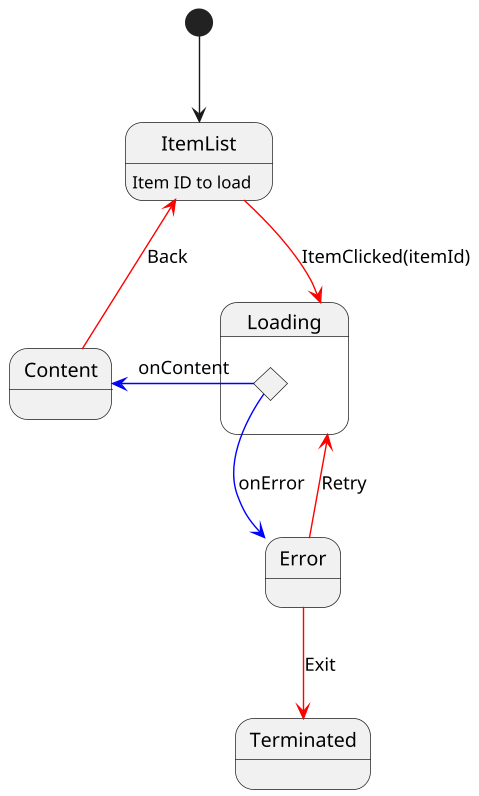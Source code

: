 @startuml
'https://plantuml.com/state-diagram

scale 480 width
[*] --> ItemList

state ItemList
ItemList: Item ID to load
ItemList -down[#red]-> Loading : ItemClicked(itemId)

state Loading {
    state Status <<choice>>
}
Status -[#blue]-> Error : onError
Status -left[#blue]-> Content : onContent

state Error
Error -[#red]-> Loading : Retry
Error -[#red]-> Terminated : Exit

state Content
Content -up[#red]-> ItemList: Back

state Terminated
@enduml